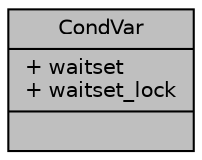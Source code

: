 digraph "CondVar"
{
  edge [fontname="Helvetica",fontsize="10",labelfontname="Helvetica",labelfontsize="10"];
  node [fontname="Helvetica",fontsize="10",shape=record];
  Node1 [label="{CondVar\n|+ waitset\l+ waitset_lock\l|}",height=0.2,width=0.4,color="black", fillcolor="grey75", style="filled", fontcolor="black"];
}
